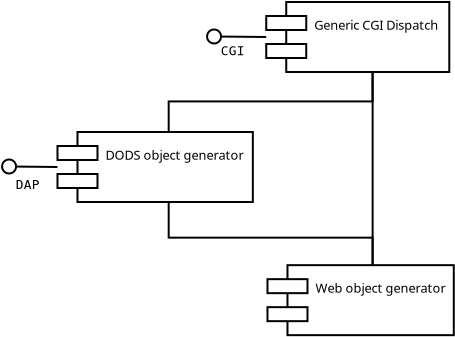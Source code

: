 <?xml version="1.0"?>
<diagram xmlns:dia="http://www.lysator.liu.se/~alla/dia/">
  <diagramdata>
    <attribute name="background">
      <color val="#ffffff"/>
    </attribute>
    <attribute name="paper">
      <composite type="paper">
        <attribute name="name">
          <string>#A4#</string>
        </attribute>
        <attribute name="tmargin">
          <real val="2.82"/>
        </attribute>
        <attribute name="bmargin">
          <real val="2.82"/>
        </attribute>
        <attribute name="lmargin">
          <real val="2.82"/>
        </attribute>
        <attribute name="rmargin">
          <real val="2.82"/>
        </attribute>
        <attribute name="is_portrait">
          <boolean val="true"/>
        </attribute>
        <attribute name="scaling">
          <real val="1"/>
        </attribute>
        <attribute name="fitto">
          <boolean val="false"/>
        </attribute>
      </composite>
    </attribute>
  </diagramdata>
  <layer name="Background" visible="true">
    <object type="UML - Component" version="0" id="O0">
      <attribute name="obj_pos">
        <point val="24.188,12.25"/>
      </attribute>
      <attribute name="obj_bb">
        <rectangle val="24.137,12.2;34.873,15.8"/>
      </attribute>
      <attribute name="elem_corner">
        <point val="24.188,12.25"/>
      </attribute>
      <attribute name="elem_width">
        <real val="10.636"/>
      </attribute>
      <attribute name="elem_height">
        <real val="3.5"/>
      </attribute>
      <attribute name="text">
        <composite type="text">
          <attribute name="string">
            <string>#Generic CGI Dispatch#</string>
          </attribute>
          <attribute name="font">
            <font name="Helvetica"/>
          </attribute>
          <attribute name="height">
            <real val="0.8"/>
          </attribute>
          <attribute name="pos">
            <point val="26.587,13.65"/>
          </attribute>
          <attribute name="color">
            <color val="#000000"/>
          </attribute>
          <attribute name="alignment">
            <enum val="0"/>
          </attribute>
        </composite>
      </attribute>
    </object>
    <object type="UML - Component" version="0" id="O1">
      <attribute name="obj_pos">
        <point val="13.75,18.75"/>
      </attribute>
      <attribute name="obj_bb">
        <rectangle val="13.7,18.7;24.993,22.3"/>
      </attribute>
      <attribute name="elem_corner">
        <point val="13.75,18.75"/>
      </attribute>
      <attribute name="elem_width">
        <real val="11.193"/>
      </attribute>
      <attribute name="elem_height">
        <real val="3.5"/>
      </attribute>
      <attribute name="text">
        <composite type="text">
          <attribute name="string">
            <string>#DODS object generator#</string>
          </attribute>
          <attribute name="font">
            <font name="Helvetica"/>
          </attribute>
          <attribute name="height">
            <real val="0.8"/>
          </attribute>
          <attribute name="pos">
            <point val="16.15,20.15"/>
          </attribute>
          <attribute name="color">
            <color val="#000000"/>
          </attribute>
          <attribute name="alignment">
            <enum val="0"/>
          </attribute>
        </composite>
      </attribute>
    </object>
    <object type="UML - Component" version="0" id="O2">
      <attribute name="obj_pos">
        <point val="24.25,25.408"/>
      </attribute>
      <attribute name="obj_bb">
        <rectangle val="24.2,25.358;34.814,28.958"/>
      </attribute>
      <attribute name="elem_corner">
        <point val="24.25,25.408"/>
      </attribute>
      <attribute name="elem_width">
        <real val="10.514"/>
      </attribute>
      <attribute name="elem_height">
        <real val="3.5"/>
      </attribute>
      <attribute name="text">
        <composite type="text">
          <attribute name="string">
            <string>#Web object generator#</string>
          </attribute>
          <attribute name="font">
            <font name="Helvetica"/>
          </attribute>
          <attribute name="height">
            <real val="0.8"/>
          </attribute>
          <attribute name="pos">
            <point val="26.65,26.808"/>
          </attribute>
          <attribute name="color">
            <color val="#000000"/>
          </attribute>
          <attribute name="alignment">
            <enum val="0"/>
          </attribute>
        </composite>
      </attribute>
    </object>
    <object type="UML - Implements" version="0" id="O3">
      <attribute name="obj_pos">
        <point val="24.188,14"/>
      </attribute>
      <attribute name="obj_bb">
        <rectangle val="21.18,13.574;24.238,15.124"/>
      </attribute>
      <attribute name="conn_endpoints">
        <point val="24.188,14"/>
        <point val="21.23,13.971"/>
      </attribute>
      <attribute name="diameter">
        <real val="0.7"/>
      </attribute>
      <attribute name="text">
        <string>#CGI#</string>
      </attribute>
      <attribute name="text_pos">
        <point val="21.917,14.908"/>
      </attribute>
      <connections>
        <connection handle="0" to="O0" connection="3"/>
      </connections>
    </object>
    <object type="UML - Implements" version="0" id="O4">
      <attribute name="obj_pos">
        <point val="13.75,20.5"/>
      </attribute>
      <attribute name="obj_bb">
        <rectangle val="10.93,20.074;13.8,21.811"/>
      </attribute>
      <attribute name="conn_endpoints">
        <point val="13.75,20.5"/>
        <point val="10.98,20.471"/>
      </attribute>
      <attribute name="diameter">
        <real val="0.7"/>
      </attribute>
      <attribute name="text">
        <string>#DAP#</string>
      </attribute>
      <attribute name="text_pos">
        <point val="11.667,21.596"/>
      </attribute>
      <connections>
        <connection handle="0" to="O1" connection="3"/>
      </connections>
    </object>
    <object type="UML - Association" version="0" id="O5">
      <attribute name="obj_pos">
        <point val="29.505,15.75"/>
      </attribute>
      <attribute name="obj_bb">
        <rectangle val="17.86,14.3;30.955,20.35"/>
      </attribute>
      <attribute name="orth_points">
        <point val="29.505,15.75"/>
        <point val="29.505,17.221"/>
        <point val="19.31,17.221"/>
        <point val="19.31,18.75"/>
      </attribute>
      <attribute name="orth_orient">
        <enum val="1"/>
        <enum val="0"/>
        <enum val="1"/>
      </attribute>
      <attribute name="name">
        <string/>
      </attribute>
      <attribute name="direction">
        <enum val="0"/>
      </attribute>
      <attribute name="ends">
        <composite>
          <attribute name="role">
            <string/>
          </attribute>
          <attribute name="multiplicity">
            <string/>
          </attribute>
          <attribute name="arrow">
            <boolean val="false"/>
          </attribute>
          <attribute name="aggregate">
            <enum val="0"/>
          </attribute>
        </composite>
        <composite>
          <attribute name="role">
            <string/>
          </attribute>
          <attribute name="multiplicity">
            <string/>
          </attribute>
          <attribute name="arrow">
            <boolean val="false"/>
          </attribute>
          <attribute name="aggregate">
            <enum val="0"/>
          </attribute>
        </composite>
      </attribute>
      <connections>
        <connection handle="0" to="O0" connection="6"/>
        <connection handle="1" to="O1" connection="1"/>
      </connections>
    </object>
    <object type="UML - Association" version="0" id="O6">
      <attribute name="obj_pos">
        <point val="29.505,15.75"/>
      </attribute>
      <attribute name="obj_bb">
        <rectangle val="28.055,14.3;30.957,27.008"/>
      </attribute>
      <attribute name="orth_points">
        <point val="29.505,15.75"/>
        <point val="29.505,16.658"/>
        <point val="29.507,16.658"/>
        <point val="29.507,25.408"/>
      </attribute>
      <attribute name="orth_orient">
        <enum val="1"/>
        <enum val="0"/>
        <enum val="1"/>
      </attribute>
      <attribute name="name">
        <string/>
      </attribute>
      <attribute name="direction">
        <enum val="0"/>
      </attribute>
      <attribute name="ends">
        <composite>
          <attribute name="role">
            <string/>
          </attribute>
          <attribute name="multiplicity">
            <string/>
          </attribute>
          <attribute name="arrow">
            <boolean val="false"/>
          </attribute>
          <attribute name="aggregate">
            <enum val="0"/>
          </attribute>
        </composite>
        <composite>
          <attribute name="role">
            <string/>
          </attribute>
          <attribute name="multiplicity">
            <string/>
          </attribute>
          <attribute name="arrow">
            <boolean val="false"/>
          </attribute>
          <attribute name="aggregate">
            <enum val="0"/>
          </attribute>
        </composite>
      </attribute>
      <connections>
        <connection handle="0" to="O0" connection="6"/>
        <connection handle="1" to="O2" connection="1"/>
      </connections>
    </object>
    <object type="UML - Association" version="0" id="O7">
      <attribute name="obj_pos">
        <point val="19.31,22.25"/>
      </attribute>
      <attribute name="obj_bb">
        <rectangle val="17.86,20.8;30.957,27.008"/>
      </attribute>
      <attribute name="orth_points">
        <point val="19.31,22.25"/>
        <point val="19.31,24.033"/>
        <point val="29.507,24.033"/>
        <point val="29.507,25.408"/>
      </attribute>
      <attribute name="orth_orient">
        <enum val="1"/>
        <enum val="0"/>
        <enum val="1"/>
      </attribute>
      <attribute name="name">
        <string/>
      </attribute>
      <attribute name="direction">
        <enum val="0"/>
      </attribute>
      <attribute name="ends">
        <composite>
          <attribute name="role">
            <string/>
          </attribute>
          <attribute name="multiplicity">
            <string/>
          </attribute>
          <attribute name="arrow">
            <boolean val="false"/>
          </attribute>
          <attribute name="aggregate">
            <enum val="0"/>
          </attribute>
        </composite>
        <composite>
          <attribute name="role">
            <string/>
          </attribute>
          <attribute name="multiplicity">
            <string/>
          </attribute>
          <attribute name="arrow">
            <boolean val="false"/>
          </attribute>
          <attribute name="aggregate">
            <enum val="0"/>
          </attribute>
        </composite>
      </attribute>
      <connections>
        <connection handle="0" to="O1" connection="6"/>
        <connection handle="1" to="O2" connection="1"/>
      </connections>
    </object>
  </layer>
</diagram>
